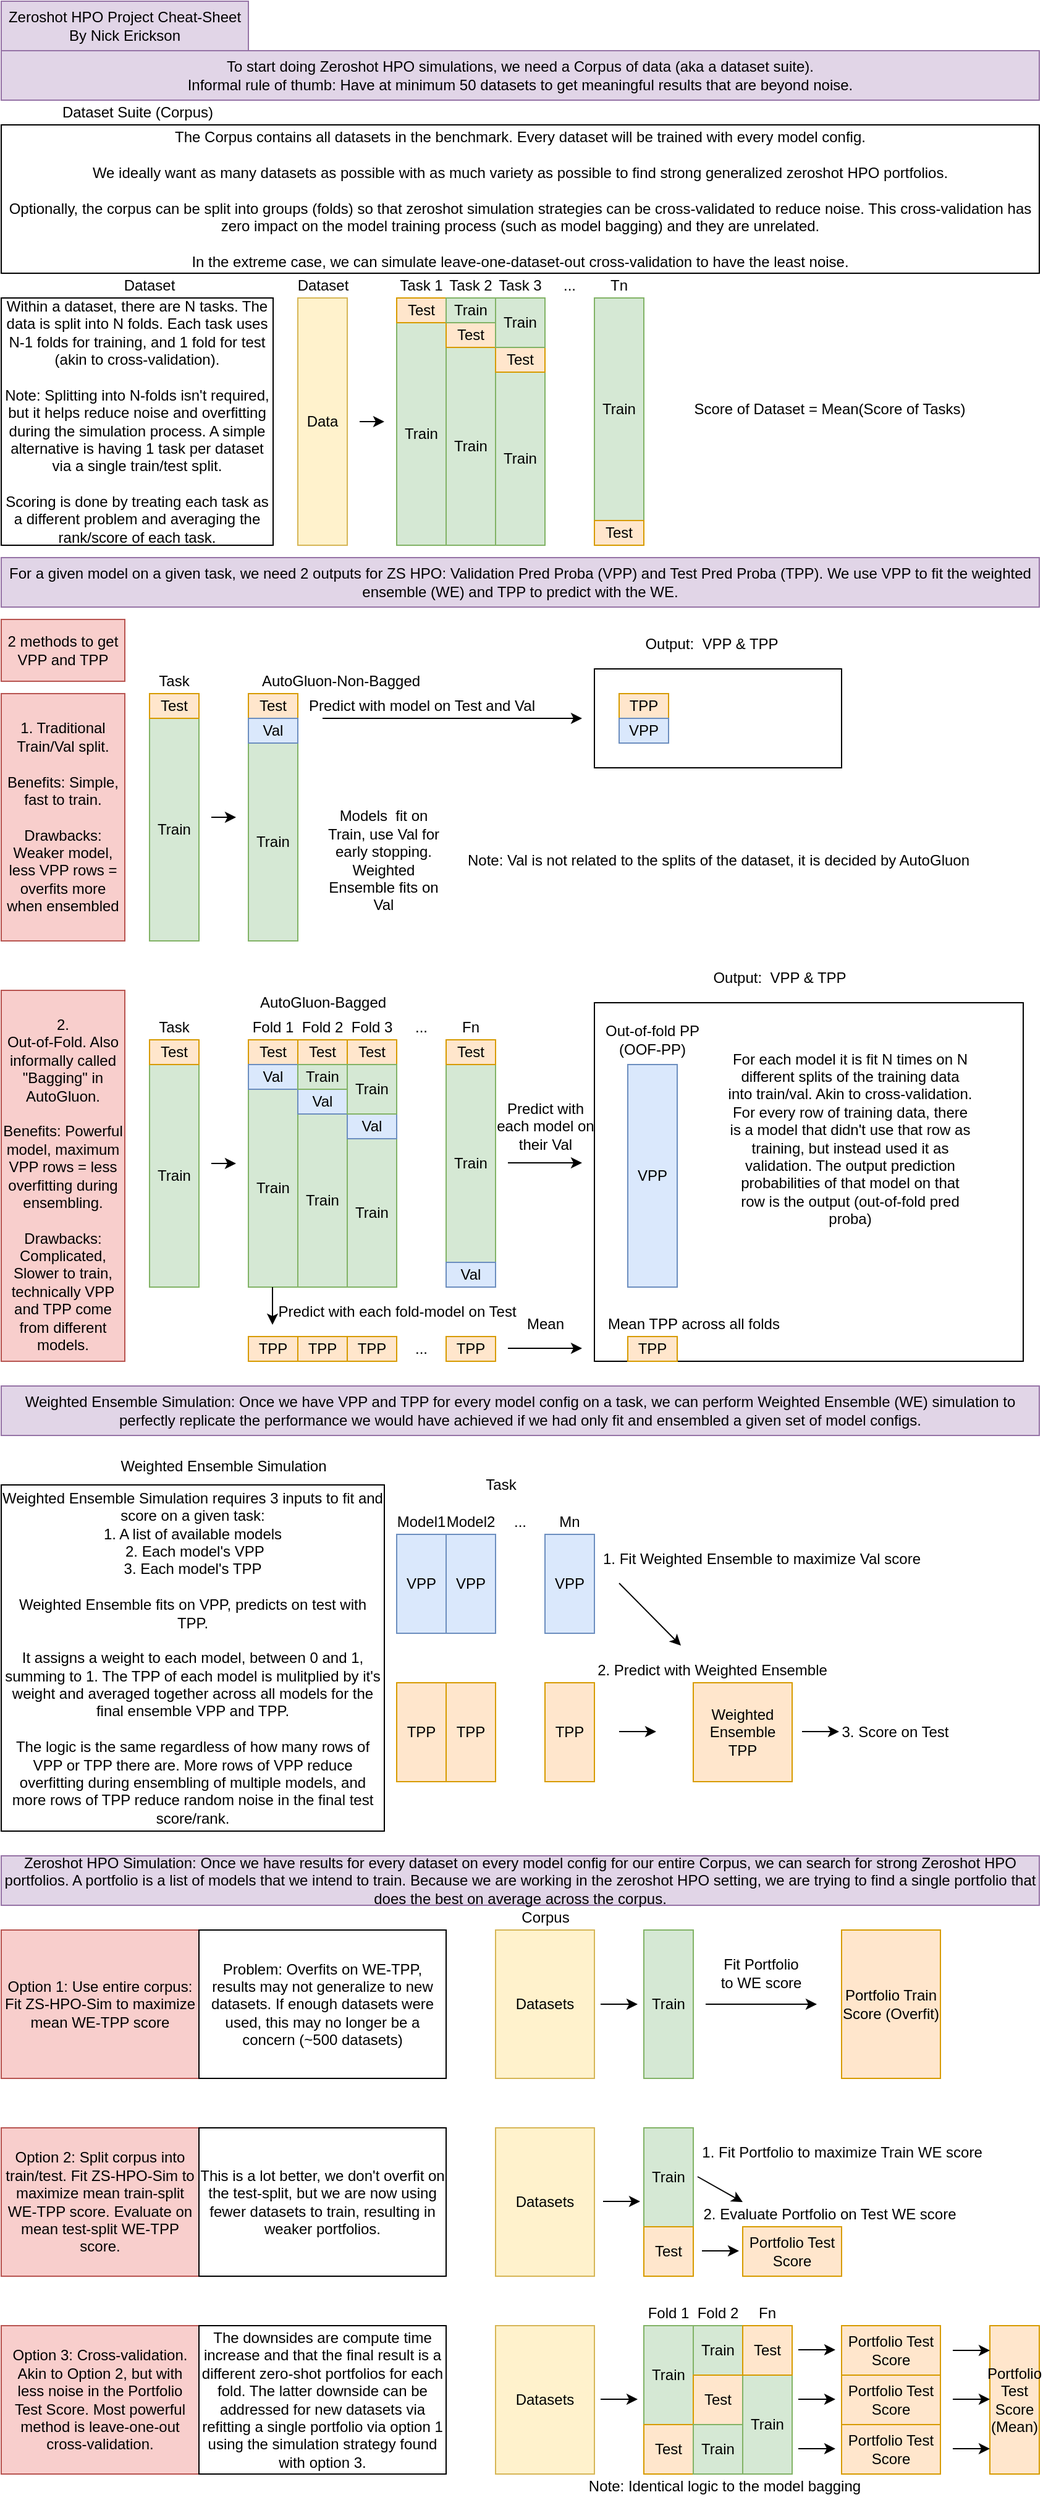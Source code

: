 <mxfile version="12.4.8" type="device"><diagram id="lDbrDfQrVFAPnnyVXrmn" name="Page-1"><mxGraphModel dx="1816" dy="961" grid="1" gridSize="10" guides="1" tooltips="1" connect="1" arrows="1" fold="1" page="1" pageScale="1" pageWidth="850" pageHeight="1100" math="0" shadow="0"><root><mxCell id="0"/><mxCell id="1" parent="0"/><mxCell id="cffhCPsGU4DmbRoVH-7t-87" value="" style="rounded=0;whiteSpace=wrap;html=1;shadow=0;glass=0;comic=0;gradientColor=none;" vertex="1" parent="1"><mxGeometry x="480" y="810" width="347" height="290" as="geometry"/></mxCell><mxCell id="cffhCPsGU4DmbRoVH-7t-4" value="Dataset" style="text;html=1;strokeColor=none;fillColor=none;align=center;verticalAlign=middle;whiteSpace=wrap;rounded=0;" vertex="1" parent="1"><mxGeometry x="100" y="220" width="40" height="20" as="geometry"/></mxCell><mxCell id="cffhCPsGU4DmbRoVH-7t-6" value="Train" style="rounded=0;whiteSpace=wrap;html=1;fillColor=#d5e8d4;strokeColor=#82b366;" vertex="1" parent="1"><mxGeometry x="320" y="260" width="40" height="180" as="geometry"/></mxCell><mxCell id="cffhCPsGU4DmbRoVH-7t-7" value="Test" style="rounded=0;whiteSpace=wrap;html=1;fillColor=#ffe6cc;strokeColor=#d79b00;" vertex="1" parent="1"><mxGeometry x="320" y="240" width="40" height="20" as="geometry"/></mxCell><mxCell id="cffhCPsGU4DmbRoVH-7t-8" value="Task 1" style="text;html=1;strokeColor=none;fillColor=none;align=center;verticalAlign=middle;whiteSpace=wrap;rounded=0;" vertex="1" parent="1"><mxGeometry x="320" y="220" width="40" height="20" as="geometry"/></mxCell><mxCell id="cffhCPsGU4DmbRoVH-7t-10" value="Train" style="rounded=0;whiteSpace=wrap;html=1;fillColor=#d5e8d4;strokeColor=#82b366;" vertex="1" parent="1"><mxGeometry x="360" y="280" width="40" height="160" as="geometry"/></mxCell><mxCell id="cffhCPsGU4DmbRoVH-7t-11" value="Train" style="rounded=0;whiteSpace=wrap;html=1;fillColor=#d5e8d4;strokeColor=#82b366;" vertex="1" parent="1"><mxGeometry x="400" y="300" width="40" height="140" as="geometry"/></mxCell><mxCell id="cffhCPsGU4DmbRoVH-7t-12" value="Train" style="rounded=0;whiteSpace=wrap;html=1;fillColor=#d5e8d4;strokeColor=#82b366;" vertex="1" parent="1"><mxGeometry x="480" y="240" width="40" height="180" as="geometry"/></mxCell><mxCell id="cffhCPsGU4DmbRoVH-7t-13" value="Test" style="rounded=0;whiteSpace=wrap;html=1;fillColor=#ffe6cc;strokeColor=#d79b00;" vertex="1" parent="1"><mxGeometry x="480" y="420" width="40" height="20" as="geometry"/></mxCell><mxCell id="cffhCPsGU4DmbRoVH-7t-14" value="Test" style="rounded=0;whiteSpace=wrap;html=1;fillColor=#ffe6cc;strokeColor=#d79b00;" vertex="1" parent="1"><mxGeometry x="360" y="260" width="40" height="20" as="geometry"/></mxCell><mxCell id="cffhCPsGU4DmbRoVH-7t-15" value="Test" style="rounded=0;whiteSpace=wrap;html=1;fillColor=#ffe6cc;strokeColor=#d79b00;" vertex="1" parent="1"><mxGeometry x="400" y="280" width="40" height="20" as="geometry"/></mxCell><mxCell id="cffhCPsGU4DmbRoVH-7t-17" value="Train" style="rounded=0;whiteSpace=wrap;html=1;fillColor=#d5e8d4;strokeColor=#82b366;" vertex="1" parent="1"><mxGeometry x="400" y="240" width="40" height="40" as="geometry"/></mxCell><mxCell id="cffhCPsGU4DmbRoVH-7t-18" value="Train" style="rounded=0;whiteSpace=wrap;html=1;fillColor=#d5e8d4;strokeColor=#82b366;" vertex="1" parent="1"><mxGeometry x="360" y="240" width="40" height="20" as="geometry"/></mxCell><mxCell id="cffhCPsGU4DmbRoVH-7t-19" value="Task 2" style="text;html=1;strokeColor=none;fillColor=none;align=center;verticalAlign=middle;whiteSpace=wrap;rounded=0;" vertex="1" parent="1"><mxGeometry x="360" y="220" width="40" height="20" as="geometry"/></mxCell><mxCell id="cffhCPsGU4DmbRoVH-7t-20" value="Task 3" style="text;html=1;strokeColor=none;fillColor=none;align=center;verticalAlign=middle;whiteSpace=wrap;rounded=0;" vertex="1" parent="1"><mxGeometry x="400" y="220" width="40" height="20" as="geometry"/></mxCell><mxCell id="cffhCPsGU4DmbRoVH-7t-21" value="Tn" style="text;html=1;strokeColor=none;fillColor=none;align=center;verticalAlign=middle;whiteSpace=wrap;rounded=0;" vertex="1" parent="1"><mxGeometry x="480" y="220" width="40" height="20" as="geometry"/></mxCell><mxCell id="cffhCPsGU4DmbRoVH-7t-22" value="..." style="text;html=1;strokeColor=none;fillColor=none;align=center;verticalAlign=middle;whiteSpace=wrap;rounded=0;" vertex="1" parent="1"><mxGeometry x="440" y="220" width="40" height="20" as="geometry"/></mxCell><mxCell id="cffhCPsGU4DmbRoVH-7t-23" value="" style="endArrow=classic;html=1;" edge="1" parent="1"><mxGeometry width="50" height="50" relative="1" as="geometry"><mxPoint x="290" y="340" as="sourcePoint"/><mxPoint x="310" y="340" as="targetPoint"/></mxGeometry></mxCell><mxCell id="cffhCPsGU4DmbRoVH-7t-25" value="Task" style="text;html=1;strokeColor=none;fillColor=none;align=center;verticalAlign=middle;whiteSpace=wrap;rounded=0;" vertex="1" parent="1"><mxGeometry x="120" y="540" width="40" height="20" as="geometry"/></mxCell><mxCell id="cffhCPsGU4DmbRoVH-7t-28" value="Train" style="rounded=0;whiteSpace=wrap;html=1;fillColor=#d5e8d4;strokeColor=#82b366;" vertex="1" parent="1"><mxGeometry x="120" y="580" width="40" height="180" as="geometry"/></mxCell><mxCell id="cffhCPsGU4DmbRoVH-7t-29" value="Test" style="rounded=0;whiteSpace=wrap;html=1;fillColor=#ffe6cc;strokeColor=#d79b00;" vertex="1" parent="1"><mxGeometry x="120" y="560" width="40" height="20" as="geometry"/></mxCell><mxCell id="cffhCPsGU4DmbRoVH-7t-30" value="AutoGluon-Non-Bagged" style="text;html=1;strokeColor=none;fillColor=none;align=center;verticalAlign=middle;whiteSpace=wrap;rounded=0;" vertex="1" parent="1"><mxGeometry x="200" y="540" width="150" height="20" as="geometry"/></mxCell><mxCell id="cffhCPsGU4DmbRoVH-7t-31" value="Train" style="rounded=0;whiteSpace=wrap;html=1;fillColor=#d5e8d4;strokeColor=#82b366;" vertex="1" parent="1"><mxGeometry x="200" y="600" width="40" height="160" as="geometry"/></mxCell><mxCell id="cffhCPsGU4DmbRoVH-7t-32" value="Test" style="rounded=0;whiteSpace=wrap;html=1;fillColor=#ffe6cc;strokeColor=#d79b00;" vertex="1" parent="1"><mxGeometry x="200" y="560" width="40" height="20" as="geometry"/></mxCell><mxCell id="cffhCPsGU4DmbRoVH-7t-33" value="Val" style="rounded=0;whiteSpace=wrap;html=1;fillColor=#dae8fc;strokeColor=#6c8ebf;" vertex="1" parent="1"><mxGeometry x="200" y="580" width="40" height="20" as="geometry"/></mxCell><mxCell id="cffhCPsGU4DmbRoVH-7t-36" value="Models&amp;nbsp; fit on Train, use Val for early stopping.&lt;br&gt;Weighted Ensemble fits on Val&lt;br&gt;" style="text;html=1;strokeColor=none;fillColor=none;align=center;verticalAlign=middle;whiteSpace=wrap;rounded=0;" vertex="1" parent="1"><mxGeometry x="259" y="640" width="101" height="110" as="geometry"/></mxCell><mxCell id="cffhCPsGU4DmbRoVH-7t-37" value="Note: Val is not related to the splits of the dataset, it is decided by AutoGluon" style="text;html=1;align=center;verticalAlign=middle;resizable=0;points=[];autosize=1;" vertex="1" parent="1"><mxGeometry x="370" y="685" width="420" height="20" as="geometry"/></mxCell><mxCell id="cffhCPsGU4DmbRoVH-7t-38" value="" style="endArrow=classic;html=1;" edge="1" parent="1"><mxGeometry width="50" height="50" relative="1" as="geometry"><mxPoint x="170" y="660" as="sourcePoint"/><mxPoint x="190" y="660" as="targetPoint"/></mxGeometry></mxCell><mxCell id="cffhCPsGU4DmbRoVH-7t-39" value="AutoGluon-Bagged" style="text;html=1;align=center;verticalAlign=middle;resizable=0;points=[];autosize=1;" vertex="1" parent="1"><mxGeometry x="200" y="800" width="120" height="20" as="geometry"/></mxCell><mxCell id="cffhCPsGU4DmbRoVH-7t-40" value="Task" style="text;html=1;strokeColor=none;fillColor=none;align=center;verticalAlign=middle;whiteSpace=wrap;rounded=0;" vertex="1" parent="1"><mxGeometry x="120" y="820" width="40" height="20" as="geometry"/></mxCell><mxCell id="cffhCPsGU4DmbRoVH-7t-41" value="Train" style="rounded=0;whiteSpace=wrap;html=1;fillColor=#d5e8d4;strokeColor=#82b366;" vertex="1" parent="1"><mxGeometry x="120" y="860" width="40" height="180" as="geometry"/></mxCell><mxCell id="cffhCPsGU4DmbRoVH-7t-42" value="Test" style="rounded=0;whiteSpace=wrap;html=1;fillColor=#ffe6cc;strokeColor=#d79b00;" vertex="1" parent="1"><mxGeometry x="120" y="840" width="40" height="20" as="geometry"/></mxCell><mxCell id="cffhCPsGU4DmbRoVH-7t-43" value="Train" style="rounded=0;whiteSpace=wrap;html=1;fillColor=#d5e8d4;strokeColor=#82b366;" vertex="1" parent="1"><mxGeometry x="200" y="880" width="40" height="160" as="geometry"/></mxCell><mxCell id="cffhCPsGU4DmbRoVH-7t-44" value="Test" style="rounded=0;whiteSpace=wrap;html=1;fillColor=#ffe6cc;strokeColor=#d79b00;" vertex="1" parent="1"><mxGeometry x="200" y="840" width="40" height="20" as="geometry"/></mxCell><mxCell id="cffhCPsGU4DmbRoVH-7t-45" value="Val" style="rounded=0;whiteSpace=wrap;html=1;fillColor=#dae8fc;strokeColor=#6c8ebf;" vertex="1" parent="1"><mxGeometry x="200" y="860" width="40" height="20" as="geometry"/></mxCell><mxCell id="cffhCPsGU4DmbRoVH-7t-46" value="" style="endArrow=classic;html=1;" edge="1" parent="1"><mxGeometry width="50" height="50" relative="1" as="geometry"><mxPoint x="170" y="940" as="sourcePoint"/><mxPoint x="190" y="940" as="targetPoint"/></mxGeometry></mxCell><mxCell id="cffhCPsGU4DmbRoVH-7t-47" value="Train" style="rounded=0;whiteSpace=wrap;html=1;fillColor=#d5e8d4;strokeColor=#82b366;" vertex="1" parent="1"><mxGeometry x="240" y="900" width="40" height="140" as="geometry"/></mxCell><mxCell id="cffhCPsGU4DmbRoVH-7t-48" value="Test" style="rounded=0;whiteSpace=wrap;html=1;fillColor=#ffe6cc;strokeColor=#d79b00;" vertex="1" parent="1"><mxGeometry x="240" y="840" width="40" height="20" as="geometry"/></mxCell><mxCell id="cffhCPsGU4DmbRoVH-7t-49" value="Val" style="rounded=0;whiteSpace=wrap;html=1;fillColor=#dae8fc;strokeColor=#6c8ebf;" vertex="1" parent="1"><mxGeometry x="240" y="880" width="40" height="20" as="geometry"/></mxCell><mxCell id="cffhCPsGU4DmbRoVH-7t-52" value="Train" style="rounded=0;whiteSpace=wrap;html=1;fillColor=#d5e8d4;strokeColor=#82b366;" vertex="1" parent="1"><mxGeometry x="240" y="860" width="40" height="20" as="geometry"/></mxCell><mxCell id="cffhCPsGU4DmbRoVH-7t-59" value="Fold 1" style="text;html=1;strokeColor=none;fillColor=none;align=center;verticalAlign=middle;whiteSpace=wrap;rounded=0;" vertex="1" parent="1"><mxGeometry x="200" y="820" width="40" height="20" as="geometry"/></mxCell><mxCell id="cffhCPsGU4DmbRoVH-7t-60" value="Fold 2" style="text;html=1;strokeColor=none;fillColor=none;align=center;verticalAlign=middle;whiteSpace=wrap;rounded=0;" vertex="1" parent="1"><mxGeometry x="240" y="820" width="40" height="20" as="geometry"/></mxCell><mxCell id="cffhCPsGU4DmbRoVH-7t-61" value="Train" style="rounded=0;whiteSpace=wrap;html=1;fillColor=#d5e8d4;strokeColor=#82b366;" vertex="1" parent="1"><mxGeometry x="280" y="920" width="40" height="120" as="geometry"/></mxCell><mxCell id="cffhCPsGU4DmbRoVH-7t-62" value="Test" style="rounded=0;whiteSpace=wrap;html=1;fillColor=#ffe6cc;strokeColor=#d79b00;" vertex="1" parent="1"><mxGeometry x="280" y="840" width="40" height="20" as="geometry"/></mxCell><mxCell id="cffhCPsGU4DmbRoVH-7t-63" value="Val" style="rounded=0;whiteSpace=wrap;html=1;fillColor=#dae8fc;strokeColor=#6c8ebf;" vertex="1" parent="1"><mxGeometry x="280" y="900" width="40" height="20" as="geometry"/></mxCell><mxCell id="cffhCPsGU4DmbRoVH-7t-64" value="Train" style="rounded=0;whiteSpace=wrap;html=1;fillColor=#d5e8d4;strokeColor=#82b366;" vertex="1" parent="1"><mxGeometry x="280" y="860" width="40" height="40" as="geometry"/></mxCell><mxCell id="cffhCPsGU4DmbRoVH-7t-65" value="Fold 3" style="text;html=1;strokeColor=none;fillColor=none;align=center;verticalAlign=middle;whiteSpace=wrap;rounded=0;" vertex="1" parent="1"><mxGeometry x="280" y="820" width="40" height="20" as="geometry"/></mxCell><mxCell id="cffhCPsGU4DmbRoVH-7t-66" value="Train" style="rounded=0;whiteSpace=wrap;html=1;fillColor=#d5e8d4;strokeColor=#82b366;" vertex="1" parent="1"><mxGeometry x="360" y="860" width="40" height="160" as="geometry"/></mxCell><mxCell id="cffhCPsGU4DmbRoVH-7t-67" value="Test" style="rounded=0;whiteSpace=wrap;html=1;fillColor=#ffe6cc;strokeColor=#d79b00;" vertex="1" parent="1"><mxGeometry x="360" y="840" width="40" height="20" as="geometry"/></mxCell><mxCell id="cffhCPsGU4DmbRoVH-7t-68" value="Val" style="rounded=0;whiteSpace=wrap;html=1;fillColor=#dae8fc;strokeColor=#6c8ebf;" vertex="1" parent="1"><mxGeometry x="360" y="1020" width="40" height="20" as="geometry"/></mxCell><mxCell id="cffhCPsGU4DmbRoVH-7t-70" value="Fn" style="text;html=1;strokeColor=none;fillColor=none;align=center;verticalAlign=middle;whiteSpace=wrap;rounded=0;" vertex="1" parent="1"><mxGeometry x="360" y="820" width="40" height="20" as="geometry"/></mxCell><mxCell id="cffhCPsGU4DmbRoVH-7t-71" value="..." style="text;html=1;strokeColor=none;fillColor=none;align=center;verticalAlign=middle;whiteSpace=wrap;rounded=0;" vertex="1" parent="1"><mxGeometry x="320" y="820" width="40" height="20" as="geometry"/></mxCell><mxCell id="cffhCPsGU4DmbRoVH-7t-74" value="For each model it is fit N times on N different splits of the training data into train/val. Akin to cross-validation. For every row of training data, there is a model that didn't use that row as training, but instead used it as validation. The output prediction probabilities of that model on that row is the output (out-of-fold pred proba)" style="text;html=1;strokeColor=none;fillColor=none;align=center;verticalAlign=middle;whiteSpace=wrap;rounded=0;" vertex="1" parent="1"><mxGeometry x="587" y="840" width="200" height="160" as="geometry"/></mxCell><mxCell id="cffhCPsGU4DmbRoVH-7t-75" value="" style="endArrow=classic;html=1;" edge="1" parent="1"><mxGeometry width="50" height="50" relative="1" as="geometry"><mxPoint x="410" y="939.5" as="sourcePoint"/><mxPoint x="470" y="939.5" as="targetPoint"/></mxGeometry></mxCell><mxCell id="cffhCPsGU4DmbRoVH-7t-76" value="VPP" style="rounded=0;whiteSpace=wrap;html=1;fillColor=#dae8fc;strokeColor=#6c8ebf;comic=0;glass=0;shadow=0;gradientColor=none;" vertex="1" parent="1"><mxGeometry x="507" y="860" width="40" height="180" as="geometry"/></mxCell><mxCell id="cffhCPsGU4DmbRoVH-7t-77" value="Out-of-fold PP (OOF-PP)" style="text;html=1;strokeColor=none;fillColor=none;align=center;verticalAlign=middle;whiteSpace=wrap;rounded=0;" vertex="1" parent="1"><mxGeometry x="487" y="820" width="80" height="40" as="geometry"/></mxCell><mxCell id="cffhCPsGU4DmbRoVH-7t-78" value="TPP" style="rounded=0;whiteSpace=wrap;html=1;fillColor=#ffe6cc;strokeColor=#d79b00;" vertex="1" parent="1"><mxGeometry x="200" y="1080" width="40" height="20" as="geometry"/></mxCell><mxCell id="cffhCPsGU4DmbRoVH-7t-79" value="TPP" style="rounded=0;whiteSpace=wrap;html=1;fillColor=#ffe6cc;strokeColor=#d79b00;" vertex="1" parent="1"><mxGeometry x="240" y="1080" width="40" height="20" as="geometry"/></mxCell><mxCell id="cffhCPsGU4DmbRoVH-7t-80" value="TPP" style="rounded=0;whiteSpace=wrap;html=1;fillColor=#ffe6cc;strokeColor=#d79b00;" vertex="1" parent="1"><mxGeometry x="280" y="1080" width="40" height="20" as="geometry"/></mxCell><mxCell id="cffhCPsGU4DmbRoVH-7t-81" value="TPP" style="rounded=0;whiteSpace=wrap;html=1;fillColor=#ffe6cc;strokeColor=#d79b00;" vertex="1" parent="1"><mxGeometry x="360" y="1080" width="40" height="20" as="geometry"/></mxCell><mxCell id="cffhCPsGU4DmbRoVH-7t-82" value="..." style="text;html=1;strokeColor=none;fillColor=none;align=center;verticalAlign=middle;whiteSpace=wrap;rounded=0;" vertex="1" parent="1"><mxGeometry x="320" y="1080" width="40" height="20" as="geometry"/></mxCell><mxCell id="cffhCPsGU4DmbRoVH-7t-83" value="" style="endArrow=classic;html=1;" edge="1" parent="1"><mxGeometry width="50" height="50" relative="1" as="geometry"><mxPoint x="410" y="1089.5" as="sourcePoint"/><mxPoint x="470" y="1089.5" as="targetPoint"/></mxGeometry></mxCell><mxCell id="cffhCPsGU4DmbRoVH-7t-84" value="" style="endArrow=classic;html=1;" edge="1" parent="1"><mxGeometry width="50" height="50" relative="1" as="geometry"><mxPoint x="219.5" y="1040" as="sourcePoint"/><mxPoint x="219.5" y="1070.5" as="targetPoint"/></mxGeometry></mxCell><mxCell id="cffhCPsGU4DmbRoVH-7t-85" value="TPP" style="rounded=0;whiteSpace=wrap;html=1;fillColor=#ffe6cc;strokeColor=#d79b00;" vertex="1" parent="1"><mxGeometry x="507" y="1080" width="40" height="20" as="geometry"/></mxCell><mxCell id="cffhCPsGU4DmbRoVH-7t-86" value="Mean TPP across all folds" style="text;html=1;align=center;verticalAlign=middle;resizable=0;points=[];autosize=1;" vertex="1" parent="1"><mxGeometry x="485" y="1060" width="150" height="20" as="geometry"/></mxCell><mxCell id="cffhCPsGU4DmbRoVH-7t-88" value="Output:&amp;nbsp; VPP &amp;amp; TPP" style="text;html=1;strokeColor=none;fillColor=none;align=center;verticalAlign=middle;whiteSpace=wrap;rounded=0;shadow=0;glass=0;comic=0;" vertex="1" parent="1"><mxGeometry x="540" y="780" width="180" height="20" as="geometry"/></mxCell><mxCell id="cffhCPsGU4DmbRoVH-7t-89" value="VPP" style="rounded=0;whiteSpace=wrap;html=1;fillColor=#dae8fc;strokeColor=#6c8ebf;comic=0;glass=0;shadow=0;gradientColor=none;" vertex="1" parent="1"><mxGeometry x="320" y="1240" width="40" height="80" as="geometry"/></mxCell><mxCell id="cffhCPsGU4DmbRoVH-7t-90" value="Weighted Ensemble Simulation requires 3 inputs to fit and score on a given task: &lt;br&gt;1. A list of available models&lt;br&gt;&amp;nbsp;2. Each model's VPP&lt;br&gt;3. Each model's TPP&lt;br&gt;&lt;br&gt;Weighted Ensemble fits on VPP, predicts on test with TPP.&lt;br&gt;&lt;br&gt;It assigns a weight to each model, between 0 and 1, summing to 1. The TPP of each model is mulitplied by it's weight and averaged together across all models for the final ensemble VPP and TPP.&lt;br&gt;&lt;br&gt;The logic is the same regardless of how many rows of VPP or TPP there are. More rows of VPP reduce overfitting during ensembling of multiple models, and more rows of TPP reduce random noise in the final test score/rank." style="rounded=0;whiteSpace=wrap;html=1;shadow=0;glass=0;comic=0;gradientColor=none;" vertex="1" parent="1"><mxGeometry y="1200" width="310" height="280" as="geometry"/></mxCell><mxCell id="cffhCPsGU4DmbRoVH-7t-91" value="Weighted Ensemble Simulation" style="text;html=1;strokeColor=none;fillColor=none;align=center;verticalAlign=middle;whiteSpace=wrap;rounded=0;shadow=0;glass=0;comic=0;" vertex="1" parent="1"><mxGeometry x="90" y="1170" width="180" height="30" as="geometry"/></mxCell><mxCell id="cffhCPsGU4DmbRoVH-7t-92" value="TPP" style="rounded=0;whiteSpace=wrap;html=1;fillColor=#ffe6cc;strokeColor=#d79b00;" vertex="1" parent="1"><mxGeometry x="320" y="1360" width="40" height="80" as="geometry"/></mxCell><mxCell id="cffhCPsGU4DmbRoVH-7t-93" value="" style="endArrow=classic;html=1;" edge="1" parent="1"><mxGeometry width="50" height="50" relative="1" as="geometry"><mxPoint x="500" y="1279.5" as="sourcePoint"/><mxPoint x="550" y="1330" as="targetPoint"/></mxGeometry></mxCell><mxCell id="cffhCPsGU4DmbRoVH-7t-94" value="1. Fit Weighted Ensemble to maximize Val score" style="text;html=1;align=center;verticalAlign=middle;resizable=0;points=[];autosize=1;" vertex="1" parent="1"><mxGeometry x="480" y="1250" width="270" height="20" as="geometry"/></mxCell><mxCell id="cffhCPsGU4DmbRoVH-7t-95" value="Model1" style="text;html=1;strokeColor=none;fillColor=none;align=center;verticalAlign=middle;whiteSpace=wrap;rounded=0;" vertex="1" parent="1"><mxGeometry x="320" y="1220" width="40" height="20" as="geometry"/></mxCell><mxCell id="cffhCPsGU4DmbRoVH-7t-96" value="Model2" style="text;html=1;strokeColor=none;fillColor=none;align=center;verticalAlign=middle;whiteSpace=wrap;rounded=0;" vertex="1" parent="1"><mxGeometry x="360" y="1220" width="40" height="20" as="geometry"/></mxCell><mxCell id="cffhCPsGU4DmbRoVH-7t-97" value="Mn" style="text;html=1;strokeColor=none;fillColor=none;align=center;verticalAlign=middle;whiteSpace=wrap;rounded=0;" vertex="1" parent="1"><mxGeometry x="440" y="1220" width="40" height="20" as="geometry"/></mxCell><mxCell id="cffhCPsGU4DmbRoVH-7t-98" value="VPP" style="rounded=0;whiteSpace=wrap;html=1;fillColor=#dae8fc;strokeColor=#6c8ebf;comic=0;glass=0;shadow=0;gradientColor=none;" vertex="1" parent="1"><mxGeometry x="360" y="1240" width="40" height="80" as="geometry"/></mxCell><mxCell id="cffhCPsGU4DmbRoVH-7t-99" value="VPP" style="rounded=0;whiteSpace=wrap;html=1;fillColor=#dae8fc;strokeColor=#6c8ebf;comic=0;glass=0;shadow=0;gradientColor=none;" vertex="1" parent="1"><mxGeometry x="440" y="1240" width="40" height="80" as="geometry"/></mxCell><mxCell id="cffhCPsGU4DmbRoVH-7t-100" value="TPP" style="rounded=0;whiteSpace=wrap;html=1;fillColor=#ffe6cc;strokeColor=#d79b00;" vertex="1" parent="1"><mxGeometry x="360" y="1360" width="40" height="80" as="geometry"/></mxCell><mxCell id="cffhCPsGU4DmbRoVH-7t-101" value="TPP" style="rounded=0;whiteSpace=wrap;html=1;fillColor=#ffe6cc;strokeColor=#d79b00;" vertex="1" parent="1"><mxGeometry x="440" y="1360" width="40" height="80" as="geometry"/></mxCell><mxCell id="cffhCPsGU4DmbRoVH-7t-102" value="..." style="text;html=1;strokeColor=none;fillColor=none;align=center;verticalAlign=middle;whiteSpace=wrap;rounded=0;" vertex="1" parent="1"><mxGeometry x="400" y="1220" width="40" height="20" as="geometry"/></mxCell><mxCell id="cffhCPsGU4DmbRoVH-7t-103" value="" style="endArrow=classic;html=1;" edge="1" parent="1"><mxGeometry width="50" height="50" relative="1" as="geometry"><mxPoint x="500" y="1399.5" as="sourcePoint"/><mxPoint x="530" y="1399.5" as="targetPoint"/></mxGeometry></mxCell><mxCell id="cffhCPsGU4DmbRoVH-7t-104" value="2. Predict with Weighted Ensemble" style="text;html=1;align=center;verticalAlign=middle;resizable=0;points=[];autosize=1;" vertex="1" parent="1"><mxGeometry x="475" y="1340" width="200" height="20" as="geometry"/></mxCell><mxCell id="cffhCPsGU4DmbRoVH-7t-105" value="Weighted Ensemble TPP" style="rounded=0;whiteSpace=wrap;html=1;fillColor=#ffe6cc;strokeColor=#d79b00;" vertex="1" parent="1"><mxGeometry x="560" y="1360" width="80" height="80" as="geometry"/></mxCell><mxCell id="cffhCPsGU4DmbRoVH-7t-106" value="" style="endArrow=classic;html=1;" edge="1" parent="1"><mxGeometry width="50" height="50" relative="1" as="geometry"><mxPoint x="648" y="1399.5" as="sourcePoint"/><mxPoint x="678" y="1399.5" as="targetPoint"/></mxGeometry></mxCell><mxCell id="cffhCPsGU4DmbRoVH-7t-107" value="3. Score on Test" style="text;html=1;align=center;verticalAlign=middle;resizable=0;points=[];autosize=1;" vertex="1" parent="1"><mxGeometry x="673" y="1390" width="100" height="20" as="geometry"/></mxCell><mxCell id="cffhCPsGU4DmbRoVH-7t-108" value="Task" style="text;html=1;align=center;verticalAlign=middle;resizable=0;points=[];autosize=1;" vertex="1" parent="1"><mxGeometry x="384" y="1190" width="40" height="20" as="geometry"/></mxCell><mxCell id="cffhCPsGU4DmbRoVH-7t-109" value="Dataset Suite (Corpus)" style="text;html=1;align=center;verticalAlign=middle;resizable=0;points=[];autosize=1;" vertex="1" parent="1"><mxGeometry x="40" y="80" width="140" height="20" as="geometry"/></mxCell><mxCell id="cffhCPsGU4DmbRoVH-7t-112" value="&lt;span style=&quot;white-space: normal&quot;&gt;The Corpus contains all datasets in the benchmark. Every dataset will be trained with every model config.&lt;br&gt;&lt;/span&gt;&lt;br&gt;We ideally want as many datasets as possible with as much variety as possible to find strong generalized zeroshot HPO portfolios.&lt;br style=&quot;white-space: normal&quot;&gt;&lt;br style=&quot;white-space: normal&quot;&gt;&lt;span style=&quot;white-space: normal&quot;&gt;Optionally, the corpus can be split into groups (folds) so that zeroshot simulation strategies can be cross-validated to reduce noise. This cross-validation has zero impact on the model training process (such as model bagging) and they are unrelated.&lt;/span&gt;&lt;br style=&quot;white-space: normal&quot;&gt;&lt;br style=&quot;white-space: normal&quot;&gt;&lt;span style=&quot;white-space: normal&quot;&gt;In the extreme case, we can simulate leave-one-dataset-out cross-validation to have the least noise.&lt;/span&gt;" style="rounded=0;whiteSpace=wrap;html=1;shadow=0;glass=0;comic=0;gradientColor=none;" vertex="1" parent="1"><mxGeometry y="100" width="840" height="120" as="geometry"/></mxCell><mxCell id="cffhCPsGU4DmbRoVH-7t-113" style="edgeStyle=orthogonalEdgeStyle;rounded=0;orthogonalLoop=1;jettySize=auto;html=1;exitX=0.5;exitY=1;exitDx=0;exitDy=0;" edge="1" parent="1" source="cffhCPsGU4DmbRoVH-7t-112" target="cffhCPsGU4DmbRoVH-7t-112"><mxGeometry relative="1" as="geometry"/></mxCell><mxCell id="cffhCPsGU4DmbRoVH-7t-114" value="Zeroshot HPO Project Cheat-Sheet&lt;br&gt;By Nick Erickson" style="rounded=0;whiteSpace=wrap;html=1;shadow=0;glass=0;comic=0;fillColor=#e1d5e7;strokeColor=#9673a6;" vertex="1" parent="1"><mxGeometry width="200" height="40" as="geometry"/></mxCell><mxCell id="cffhCPsGU4DmbRoVH-7t-116" value="For a given model on a given task, we need 2 outputs for ZS HPO: Validation Pred Proba (VPP) and Test Pred Proba (TPP). We use VPP to fit the weighted ensemble (WE) and TPP to predict with the WE." style="rounded=0;whiteSpace=wrap;html=1;shadow=0;glass=0;comic=0;fillColor=#e1d5e7;strokeColor=#9673a6;" vertex="1" parent="1"><mxGeometry y="450" width="840" height="40" as="geometry"/></mxCell><mxCell id="cffhCPsGU4DmbRoVH-7t-117" value="" style="endArrow=classic;html=1;" edge="1" parent="1"><mxGeometry width="50" height="50" relative="1" as="geometry"><mxPoint x="260" y="580" as="sourcePoint"/><mxPoint x="470" y="580" as="targetPoint"/></mxGeometry></mxCell><mxCell id="cffhCPsGU4DmbRoVH-7t-118" value="Predict with model on Test and Val" style="text;html=1;align=center;verticalAlign=middle;resizable=0;points=[];autosize=1;" vertex="1" parent="1"><mxGeometry x="240" y="560" width="200" height="20" as="geometry"/></mxCell><mxCell id="cffhCPsGU4DmbRoVH-7t-119" value="Output:&amp;nbsp; VPP &amp;amp; TPP" style="text;html=1;strokeColor=none;fillColor=none;align=center;verticalAlign=middle;whiteSpace=wrap;rounded=0;shadow=0;glass=0;comic=0;" vertex="1" parent="1"><mxGeometry x="485" y="510" width="180" height="20" as="geometry"/></mxCell><mxCell id="cffhCPsGU4DmbRoVH-7t-120" value="" style="rounded=0;whiteSpace=wrap;html=1;shadow=0;glass=0;comic=0;gradientColor=none;" vertex="1" parent="1"><mxGeometry x="480" y="540" width="200" height="80" as="geometry"/></mxCell><mxCell id="cffhCPsGU4DmbRoVH-7t-121" value="TPP" style="rounded=0;whiteSpace=wrap;html=1;fillColor=#ffe6cc;strokeColor=#d79b00;" vertex="1" parent="1"><mxGeometry x="500" y="560" width="40" height="20" as="geometry"/></mxCell><mxCell id="cffhCPsGU4DmbRoVH-7t-122" value="VPP" style="rounded=0;whiteSpace=wrap;html=1;fillColor=#dae8fc;strokeColor=#6c8ebf;" vertex="1" parent="1"><mxGeometry x="500" y="580" width="40" height="20" as="geometry"/></mxCell><mxCell id="cffhCPsGU4DmbRoVH-7t-123" value="Predict with each fold-model on Test" style="text;html=1;align=center;verticalAlign=middle;resizable=0;points=[];autosize=1;" vertex="1" parent="1"><mxGeometry x="215" y="1050" width="210" height="20" as="geometry"/></mxCell><mxCell id="cffhCPsGU4DmbRoVH-7t-125" value="Predict with each model on their Val" style="text;html=1;strokeColor=none;fillColor=none;align=center;verticalAlign=middle;whiteSpace=wrap;rounded=0;shadow=0;glass=0;comic=0;" vertex="1" parent="1"><mxGeometry x="397.5" y="880" width="85" height="60" as="geometry"/></mxCell><mxCell id="cffhCPsGU4DmbRoVH-7t-126" value="Mean" style="text;html=1;align=center;verticalAlign=middle;resizable=0;points=[];autosize=1;" vertex="1" parent="1"><mxGeometry x="415" y="1060" width="50" height="20" as="geometry"/></mxCell><mxCell id="cffhCPsGU4DmbRoVH-7t-127" value="&lt;br&gt;2. &lt;br&gt;Out-of-Fold. Also informally called &quot;Bagging&quot; in AutoGluon.&lt;br&gt;&lt;br&gt;Benefits: Powerful model, maximum VPP rows = less overfitting during ensembling.&lt;br&gt;&lt;br&gt;Drawbacks: Complicated, Slower to train, technically VPP and TPP come from different models." style="rounded=0;whiteSpace=wrap;html=1;shadow=0;glass=0;comic=0;fillColor=#f8cecc;strokeColor=#b85450;" vertex="1" parent="1"><mxGeometry y="800" width="100" height="300" as="geometry"/></mxCell><mxCell id="cffhCPsGU4DmbRoVH-7t-128" value="2 methods to get VPP and TPP" style="rounded=0;whiteSpace=wrap;html=1;shadow=0;glass=0;comic=0;fillColor=#f8cecc;strokeColor=#b85450;" vertex="1" parent="1"><mxGeometry y="500" width="100" height="50" as="geometry"/></mxCell><mxCell id="cffhCPsGU4DmbRoVH-7t-131" value="1. Traditional Train/Val split.&lt;br&gt;&lt;br&gt;Benefits: Simple, fast to train.&lt;br&gt;&lt;br&gt;Drawbacks: Weaker model, less VPP rows = overfits more when ensembled" style="rounded=0;whiteSpace=wrap;html=1;shadow=0;glass=0;comic=0;fillColor=#f8cecc;strokeColor=#b85450;" vertex="1" parent="1"><mxGeometry y="560" width="100" height="200" as="geometry"/></mxCell><mxCell id="cffhCPsGU4DmbRoVH-7t-132" value="Weighted Ensemble Simulation: Once we have VPP and TPP for every model config on a task, we can perform Weighted Ensemble (WE) simulation to perfectly replicate the performance we would have achieved if we had only fit and ensembled a given set of model configs." style="rounded=0;whiteSpace=wrap;html=1;shadow=0;glass=0;comic=0;fillColor=#e1d5e7;strokeColor=#9673a6;" vertex="1" parent="1"><mxGeometry y="1120" width="840" height="40" as="geometry"/></mxCell><mxCell id="cffhCPsGU4DmbRoVH-7t-133" value="Dataset" style="text;html=1;align=center;verticalAlign=middle;resizable=0;points=[];autosize=1;" vertex="1" parent="1"><mxGeometry x="230" y="220" width="60" height="20" as="geometry"/></mxCell><mxCell id="cffhCPsGU4DmbRoVH-7t-134" value="Data" style="rounded=0;whiteSpace=wrap;html=1;fillColor=#fff2cc;strokeColor=#d6b656;" vertex="1" parent="1"><mxGeometry x="240" y="240" width="40" height="200" as="geometry"/></mxCell><mxCell id="cffhCPsGU4DmbRoVH-7t-135" value="To start doing Zeroshot HPO simulations, we need a Corpus of data (aka a dataset suite).&lt;br&gt;Informal rule of thumb: Have at minimum 50 datasets to get meaningful results that are beyond noise." style="rounded=0;whiteSpace=wrap;html=1;shadow=0;glass=0;comic=0;fillColor=#e1d5e7;strokeColor=#9673a6;" vertex="1" parent="1"><mxGeometry y="40" width="840" height="40" as="geometry"/></mxCell><mxCell id="cffhCPsGU4DmbRoVH-7t-136" value="&lt;span style=&quot;white-space: normal&quot;&gt;Within a dataset, there are N tasks. The data is split into N folds. Each task uses N-1 folds for training, and 1 fold for test (akin to cross-validation).&lt;/span&gt;&lt;br style=&quot;white-space: normal&quot;&gt;&lt;br style=&quot;white-space: normal&quot;&gt;&lt;span style=&quot;white-space: normal&quot;&gt;Note: Splitting into N-folds isn't required, but it helps reduce noise and overfitting during the simulation process. A simple alternative is having 1 task per dataset via a single train/test split.&lt;/span&gt;&lt;br style=&quot;white-space: normal&quot;&gt;&lt;br style=&quot;white-space: normal&quot;&gt;&lt;span style=&quot;white-space: normal&quot;&gt;Scoring is done by treating each task as a different problem and averaging the rank/score of each task.&lt;/span&gt;" style="rounded=0;whiteSpace=wrap;html=1;shadow=0;glass=0;comic=0;gradientColor=none;" vertex="1" parent="1"><mxGeometry y="240" width="220" height="200" as="geometry"/></mxCell><mxCell id="cffhCPsGU4DmbRoVH-7t-137" value="Zeroshot HPO Simulation: Once we have results for every dataset on every model config for our entire Corpus, we can search for strong Zeroshot HPO portfolios. A portfolio is a list of models that we intend to train. Because we are working in the zeroshot HPO setting, we are trying to find a single portfolio that does the best on average across the corpus." style="rounded=0;whiteSpace=wrap;html=1;shadow=0;glass=0;comic=0;fillColor=#e1d5e7;strokeColor=#9673a6;" vertex="1" parent="1"><mxGeometry y="1500" width="840" height="40" as="geometry"/></mxCell><mxCell id="cffhCPsGU4DmbRoVH-7t-138" value="Score of Dataset = Mean(Score of Tasks)" style="text;html=1;align=center;verticalAlign=middle;resizable=0;points=[];autosize=1;" vertex="1" parent="1"><mxGeometry x="550" y="320" width="240" height="20" as="geometry"/></mxCell><mxCell id="cffhCPsGU4DmbRoVH-7t-139" value="Option 1: Use entire corpus: Fit ZS-HPO-Sim to maximize mean WE-TPP score" style="rounded=0;whiteSpace=wrap;html=1;shadow=0;glass=0;comic=0;fillColor=#f8cecc;strokeColor=#b85450;" vertex="1" parent="1"><mxGeometry y="1560" width="160" height="120" as="geometry"/></mxCell><mxCell id="cffhCPsGU4DmbRoVH-7t-140" value="Problem: Overfits on WE-TPP, results may not generalize to new datasets. If enough datasets were used, this may no longer be a concern (~500 datasets)" style="rounded=0;whiteSpace=wrap;html=1;shadow=0;glass=0;comic=0;gradientColor=none;" vertex="1" parent="1"><mxGeometry x="160" y="1560" width="200" height="120" as="geometry"/></mxCell><mxCell id="cffhCPsGU4DmbRoVH-7t-141" value="Option 2: Split corpus into train/test. Fit ZS-HPO-Sim to maximize mean train-split WE-TPP score. Evaluate on mean test-split WE-TPP score." style="rounded=0;whiteSpace=wrap;html=1;shadow=0;glass=0;comic=0;fillColor=#f8cecc;strokeColor=#b85450;" vertex="1" parent="1"><mxGeometry y="1720" width="160" height="120" as="geometry"/></mxCell><mxCell id="cffhCPsGU4DmbRoVH-7t-142" value="This is a lot better, we don't overfit on the test-split, but we are now using fewer datasets to train, resulting in weaker portfolios." style="rounded=0;whiteSpace=wrap;html=1;shadow=0;glass=0;comic=0;gradientColor=none;" vertex="1" parent="1"><mxGeometry x="160" y="1720" width="200" height="120" as="geometry"/></mxCell><mxCell id="cffhCPsGU4DmbRoVH-7t-143" value="Corpus" style="text;html=1;align=center;verticalAlign=middle;resizable=0;points=[];autosize=1;" vertex="1" parent="1"><mxGeometry x="415" y="1540" width="50" height="20" as="geometry"/></mxCell><mxCell id="cffhCPsGU4DmbRoVH-7t-144" value="Datasets" style="rounded=0;whiteSpace=wrap;html=1;fillColor=#fff2cc;strokeColor=#d6b656;" vertex="1" parent="1"><mxGeometry x="400" y="1560" width="80" height="120" as="geometry"/></mxCell><mxCell id="cffhCPsGU4DmbRoVH-7t-145" value="" style="endArrow=classic;html=1;" edge="1" parent="1"><mxGeometry width="50" height="50" relative="1" as="geometry"><mxPoint x="570" y="1620" as="sourcePoint"/><mxPoint x="660" y="1620" as="targetPoint"/></mxGeometry></mxCell><mxCell id="cffhCPsGU4DmbRoVH-7t-147" value="Datasets" style="rounded=0;whiteSpace=wrap;html=1;fillColor=#fff2cc;strokeColor=#d6b656;" vertex="1" parent="1"><mxGeometry x="400" y="1720" width="80" height="120" as="geometry"/></mxCell><mxCell id="cffhCPsGU4DmbRoVH-7t-148" value="" style="endArrow=classic;html=1;" edge="1" parent="1"><mxGeometry width="50" height="50" relative="1" as="geometry"><mxPoint x="487" y="1779.5" as="sourcePoint"/><mxPoint x="517" y="1779.5" as="targetPoint"/></mxGeometry></mxCell><mxCell id="cffhCPsGU4DmbRoVH-7t-149" value="Train" style="rounded=0;whiteSpace=wrap;html=1;fillColor=#d5e8d4;strokeColor=#82b366;" vertex="1" parent="1"><mxGeometry x="520" y="1720" width="40" height="80" as="geometry"/></mxCell><mxCell id="cffhCPsGU4DmbRoVH-7t-150" value="Test" style="rounded=0;whiteSpace=wrap;html=1;fillColor=#ffe6cc;strokeColor=#d79b00;" vertex="1" parent="1"><mxGeometry x="520" y="1800" width="40" height="40" as="geometry"/></mxCell><mxCell id="cffhCPsGU4DmbRoVH-7t-151" value="" style="endArrow=classic;html=1;" edge="1" parent="1"><mxGeometry width="50" height="50" relative="1" as="geometry"><mxPoint x="563.5" y="1759.5" as="sourcePoint"/><mxPoint x="600" y="1780" as="targetPoint"/></mxGeometry></mxCell><mxCell id="cffhCPsGU4DmbRoVH-7t-152" value="1. Fit Portfolio to maximize Train WE score" style="text;html=1;align=center;verticalAlign=middle;resizable=0;points=[];autosize=1;" vertex="1" parent="1"><mxGeometry x="560" y="1730" width="240" height="20" as="geometry"/></mxCell><mxCell id="cffhCPsGU4DmbRoVH-7t-154" value="" style="endArrow=classic;html=1;" edge="1" parent="1"><mxGeometry width="50" height="50" relative="1" as="geometry"><mxPoint x="567" y="1819.5" as="sourcePoint"/><mxPoint x="597" y="1819.5" as="targetPoint"/></mxGeometry></mxCell><mxCell id="cffhCPsGU4DmbRoVH-7t-155" value="2. Evaluate Portfolio on Test WE score" style="text;html=1;align=center;verticalAlign=middle;resizable=0;points=[];autosize=1;direction=south;" vertex="1" parent="1"><mxGeometry x="660" y="1680" width="20" height="220" as="geometry"/></mxCell><mxCell id="cffhCPsGU4DmbRoVH-7t-156" value="Portfolio Test Score" style="rounded=0;whiteSpace=wrap;html=1;fillColor=#ffe6cc;strokeColor=#d79b00;" vertex="1" parent="1"><mxGeometry x="600" y="1800" width="80" height="40" as="geometry"/></mxCell><mxCell id="cffhCPsGU4DmbRoVH-7t-157" value="Portfolio Train Score (Overfit)" style="rounded=0;whiteSpace=wrap;html=1;fillColor=#ffe6cc;strokeColor=#d79b00;" vertex="1" parent="1"><mxGeometry x="680" y="1560" width="80" height="120" as="geometry"/></mxCell><mxCell id="cffhCPsGU4DmbRoVH-7t-158" value="Option 3: Cross-validation. Akin to Option 2, but with less noise in the Portfolio Test Score. Most powerful method is leave-one-out cross-validation." style="rounded=0;whiteSpace=wrap;html=1;shadow=0;glass=0;comic=0;fillColor=#f8cecc;strokeColor=#b85450;" vertex="1" parent="1"><mxGeometry y="1880" width="160" height="120" as="geometry"/></mxCell><mxCell id="cffhCPsGU4DmbRoVH-7t-159" value="The downsides are compute time increase and that the final result is a different zero-shot portfolios for each fold. The latter downside can be addressed for new datasets via refitting a single portfolio via option 1 using the simulation strategy found with option 3." style="rounded=0;whiteSpace=wrap;html=1;shadow=0;glass=0;comic=0;gradientColor=none;" vertex="1" parent="1"><mxGeometry x="160" y="1880" width="200" height="120" as="geometry"/></mxCell><mxCell id="cffhCPsGU4DmbRoVH-7t-160" value="Datasets" style="rounded=0;whiteSpace=wrap;html=1;fillColor=#fff2cc;strokeColor=#d6b656;" vertex="1" parent="1"><mxGeometry x="400" y="1880" width="80" height="120" as="geometry"/></mxCell><mxCell id="cffhCPsGU4DmbRoVH-7t-161" value="" style="endArrow=classic;html=1;" edge="1" parent="1"><mxGeometry width="50" height="50" relative="1" as="geometry"><mxPoint x="485" y="1939.5" as="sourcePoint"/><mxPoint x="515" y="1939.5" as="targetPoint"/></mxGeometry></mxCell><mxCell id="cffhCPsGU4DmbRoVH-7t-162" value="Train" style="rounded=0;whiteSpace=wrap;html=1;fillColor=#d5e8d4;strokeColor=#82b366;" vertex="1" parent="1"><mxGeometry x="520" y="1880" width="40" height="80" as="geometry"/></mxCell><mxCell id="cffhCPsGU4DmbRoVH-7t-163" value="Test" style="rounded=0;whiteSpace=wrap;html=1;fillColor=#ffe6cc;strokeColor=#d79b00;" vertex="1" parent="1"><mxGeometry x="520" y="1960" width="40" height="40" as="geometry"/></mxCell><mxCell id="cffhCPsGU4DmbRoVH-7t-164" value="Train" style="rounded=0;whiteSpace=wrap;html=1;fillColor=#d5e8d4;strokeColor=#82b366;" vertex="1" parent="1"><mxGeometry x="560" y="1880" width="40" height="40" as="geometry"/></mxCell><mxCell id="cffhCPsGU4DmbRoVH-7t-165" value="Test" style="rounded=0;whiteSpace=wrap;html=1;fillColor=#ffe6cc;strokeColor=#d79b00;" vertex="1" parent="1"><mxGeometry x="560" y="1920" width="40" height="40" as="geometry"/></mxCell><mxCell id="cffhCPsGU4DmbRoVH-7t-168" value="Train" style="rounded=0;whiteSpace=wrap;html=1;fillColor=#d5e8d4;strokeColor=#82b366;" vertex="1" parent="1"><mxGeometry x="560" y="1960" width="40" height="40" as="geometry"/></mxCell><mxCell id="cffhCPsGU4DmbRoVH-7t-169" value="Fold 1" style="text;html=1;strokeColor=none;fillColor=none;align=center;verticalAlign=middle;whiteSpace=wrap;rounded=0;" vertex="1" parent="1"><mxGeometry x="520" y="1860" width="40" height="20" as="geometry"/></mxCell><mxCell id="cffhCPsGU4DmbRoVH-7t-170" value="Fold 2" style="text;html=1;strokeColor=none;fillColor=none;align=center;verticalAlign=middle;whiteSpace=wrap;rounded=0;" vertex="1" parent="1"><mxGeometry x="560" y="1860" width="40" height="20" as="geometry"/></mxCell><mxCell id="cffhCPsGU4DmbRoVH-7t-171" value="Fn" style="text;html=1;strokeColor=none;fillColor=none;align=center;verticalAlign=middle;whiteSpace=wrap;rounded=0;" vertex="1" parent="1"><mxGeometry x="600" y="1860" width="40" height="20" as="geometry"/></mxCell><mxCell id="cffhCPsGU4DmbRoVH-7t-172" value="Train" style="rounded=0;whiteSpace=wrap;html=1;fillColor=#d5e8d4;strokeColor=#82b366;" vertex="1" parent="1"><mxGeometry x="600" y="1920" width="40" height="80" as="geometry"/></mxCell><mxCell id="cffhCPsGU4DmbRoVH-7t-173" value="Test" style="rounded=0;whiteSpace=wrap;html=1;fillColor=#ffe6cc;strokeColor=#d79b00;" vertex="1" parent="1"><mxGeometry x="600" y="1880" width="40" height="40" as="geometry"/></mxCell><mxCell id="cffhCPsGU4DmbRoVH-7t-175" value="Fit Portfolio to WE score" style="text;html=1;strokeColor=none;fillColor=none;align=center;verticalAlign=middle;whiteSpace=wrap;rounded=0;shadow=0;glass=0;comic=0;" vertex="1" parent="1"><mxGeometry x="580" y="1570" width="70" height="50" as="geometry"/></mxCell><mxCell id="cffhCPsGU4DmbRoVH-7t-176" value="" style="endArrow=classic;html=1;" edge="1" parent="1"><mxGeometry width="50" height="50" relative="1" as="geometry"><mxPoint x="485" y="1620" as="sourcePoint"/><mxPoint x="515" y="1620" as="targetPoint"/></mxGeometry></mxCell><mxCell id="cffhCPsGU4DmbRoVH-7t-177" value="Train" style="rounded=0;whiteSpace=wrap;html=1;fillColor=#d5e8d4;strokeColor=#82b366;" vertex="1" parent="1"><mxGeometry x="520" y="1560" width="40" height="120" as="geometry"/></mxCell><mxCell id="cffhCPsGU4DmbRoVH-7t-178" value="Note: Identical logic to the model bagging" style="text;html=1;align=center;verticalAlign=middle;resizable=0;points=[];autosize=1;" vertex="1" parent="1"><mxGeometry x="465" y="2000" width="240" height="20" as="geometry"/></mxCell><mxCell id="cffhCPsGU4DmbRoVH-7t-179" value="" style="endArrow=classic;html=1;" edge="1" parent="1"><mxGeometry width="50" height="50" relative="1" as="geometry"><mxPoint x="645" y="1939.5" as="sourcePoint"/><mxPoint x="675" y="1939.5" as="targetPoint"/></mxGeometry></mxCell><mxCell id="cffhCPsGU4DmbRoVH-7t-182" value="Portfolio Test Score (Mean)" style="rounded=0;whiteSpace=wrap;html=1;fillColor=#ffe6cc;strokeColor=#d79b00;" vertex="1" parent="1"><mxGeometry x="800" y="1880" width="40" height="120" as="geometry"/></mxCell><mxCell id="cffhCPsGU4DmbRoVH-7t-183" value="Portfolio Test Score" style="rounded=0;whiteSpace=wrap;html=1;fillColor=#ffe6cc;strokeColor=#d79b00;" vertex="1" parent="1"><mxGeometry x="680" y="1880" width="80" height="40" as="geometry"/></mxCell><mxCell id="cffhCPsGU4DmbRoVH-7t-184" value="Portfolio Test Score" style="rounded=0;whiteSpace=wrap;html=1;fillColor=#ffe6cc;strokeColor=#d79b00;" vertex="1" parent="1"><mxGeometry x="680" y="1960" width="80" height="40" as="geometry"/></mxCell><mxCell id="cffhCPsGU4DmbRoVH-7t-185" value="Portfolio Test Score" style="rounded=0;whiteSpace=wrap;html=1;fillColor=#ffe6cc;strokeColor=#d79b00;" vertex="1" parent="1"><mxGeometry x="680" y="1920" width="80" height="40" as="geometry"/></mxCell><mxCell id="cffhCPsGU4DmbRoVH-7t-186" value="" style="endArrow=classic;html=1;" edge="1" parent="1"><mxGeometry width="50" height="50" relative="1" as="geometry"><mxPoint x="645" y="1899.5" as="sourcePoint"/><mxPoint x="675" y="1899.5" as="targetPoint"/></mxGeometry></mxCell><mxCell id="cffhCPsGU4DmbRoVH-7t-187" value="" style="endArrow=classic;html=1;" edge="1" parent="1"><mxGeometry width="50" height="50" relative="1" as="geometry"><mxPoint x="645" y="1979.5" as="sourcePoint"/><mxPoint x="675" y="1979.5" as="targetPoint"/></mxGeometry></mxCell><mxCell id="cffhCPsGU4DmbRoVH-7t-188" value="" style="endArrow=classic;html=1;" edge="1" parent="1"><mxGeometry width="50" height="50" relative="1" as="geometry"><mxPoint x="770" y="1900" as="sourcePoint"/><mxPoint x="800" y="1900" as="targetPoint"/></mxGeometry></mxCell><mxCell id="cffhCPsGU4DmbRoVH-7t-189" value="" style="endArrow=classic;html=1;" edge="1" parent="1"><mxGeometry width="50" height="50" relative="1" as="geometry"><mxPoint x="770" y="1939.5" as="sourcePoint"/><mxPoint x="800" y="1939.5" as="targetPoint"/></mxGeometry></mxCell><mxCell id="cffhCPsGU4DmbRoVH-7t-192" value="" style="endArrow=classic;html=1;" edge="1" parent="1"><mxGeometry width="50" height="50" relative="1" as="geometry"><mxPoint x="770" y="1979.5" as="sourcePoint"/><mxPoint x="800" y="1979.5" as="targetPoint"/></mxGeometry></mxCell></root></mxGraphModel></diagram></mxfile>